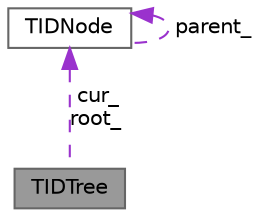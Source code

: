 digraph "TIDTree"
{
 // LATEX_PDF_SIZE
  bgcolor="transparent";
  edge [fontname=Helvetica,fontsize=10,labelfontname=Helvetica,labelfontsize=10];
  node [fontname=Helvetica,fontsize=10,shape=box,height=0.2,width=0.4];
  Node1 [label="TIDTree",height=0.2,width=0.4,color="gray40", fillcolor="grey60", style="filled", fontcolor="black",tooltip="Класс дерева таблиц идентификаторов"];
  Node2 -> Node1 [dir="back",color="darkorchid3",style="dashed",label=" cur_\nroot_" ];
  Node2 [label="TIDNode",height=0.2,width=0.4,color="gray40", fillcolor="white", style="filled",URL="$class_t_i_d_node.html",tooltip="Класс представляет собой узел в дереве TID."];
  Node2 -> Node2 [dir="back",color="darkorchid3",style="dashed",label=" parent_" ];
}
